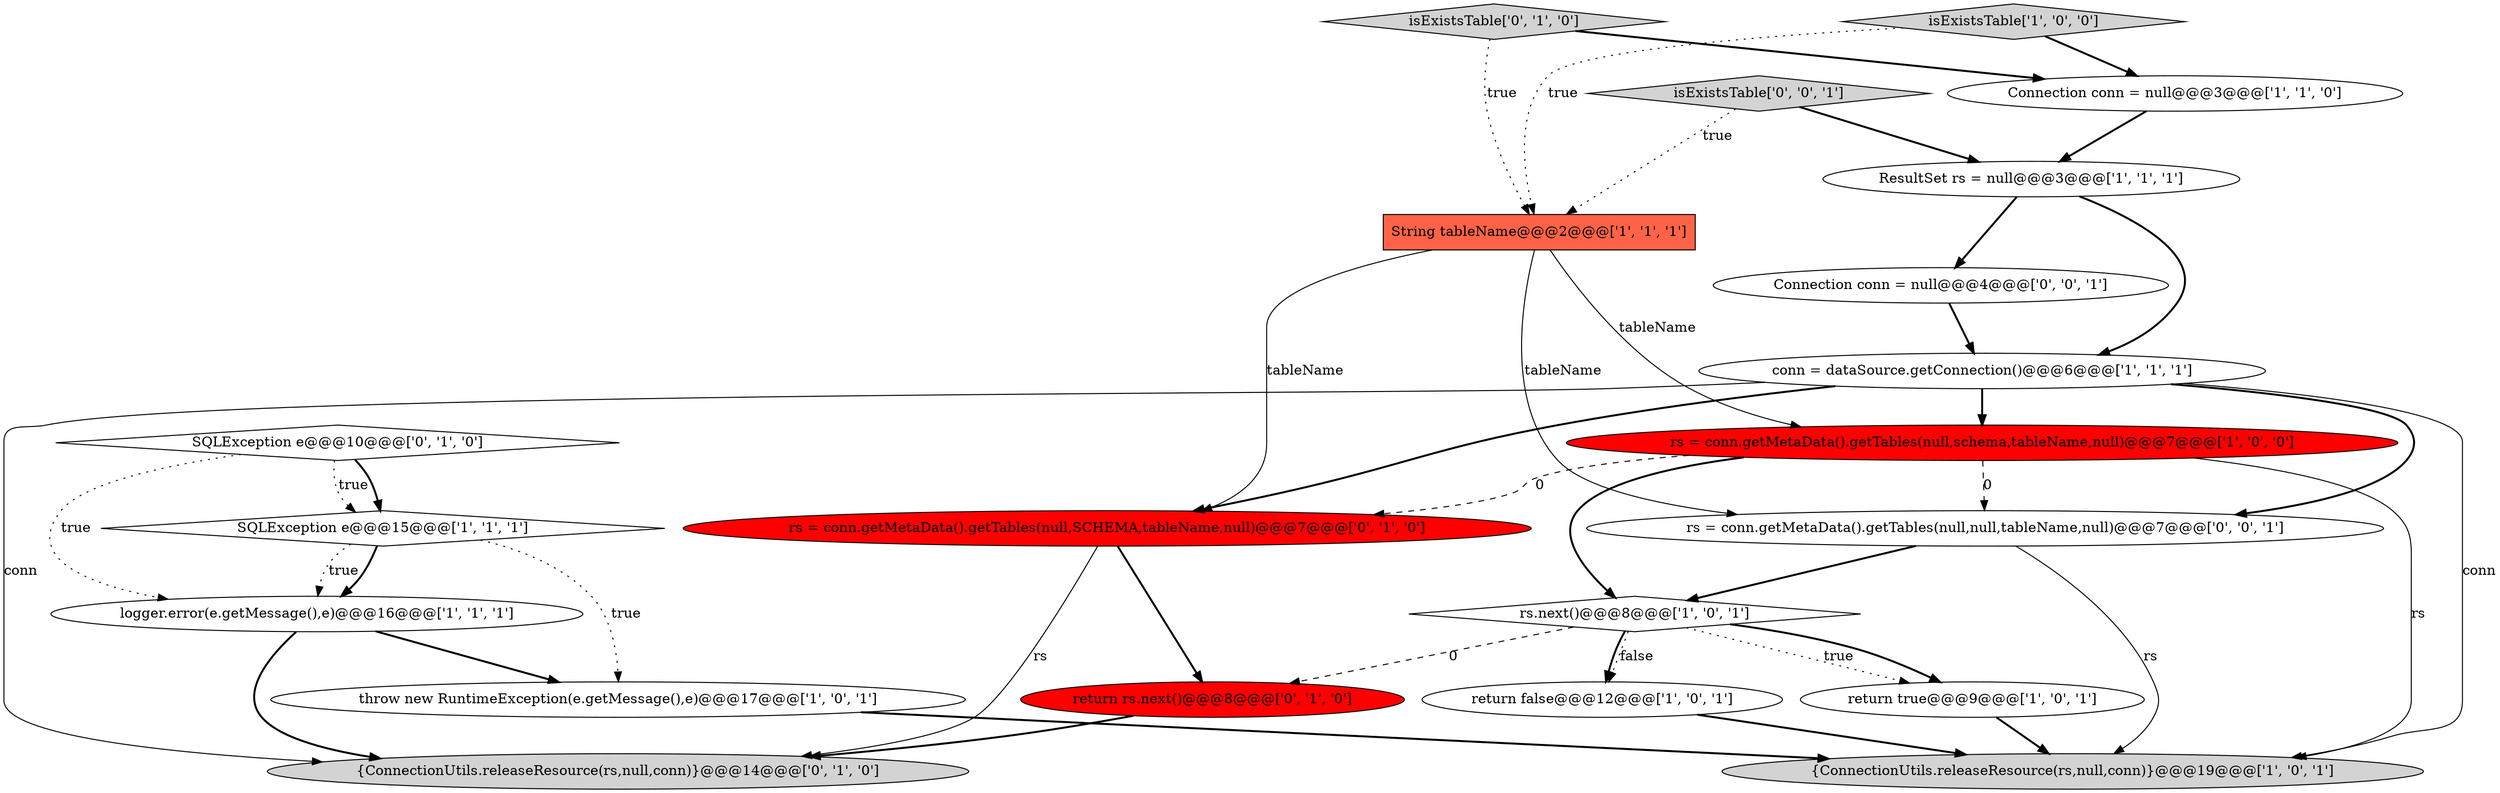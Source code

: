 digraph {
9 [style = filled, label = "conn = dataSource.getConnection()@@@6@@@['1', '1', '1']", fillcolor = white, shape = ellipse image = "AAA0AAABBB1BBB"];
18 [style = filled, label = "Connection conn = null@@@4@@@['0', '0', '1']", fillcolor = white, shape = ellipse image = "AAA0AAABBB3BBB"];
20 [style = filled, label = "rs = conn.getMetaData().getTables(null,null,tableName,null)@@@7@@@['0', '0', '1']", fillcolor = white, shape = ellipse image = "AAA0AAABBB3BBB"];
4 [style = filled, label = "SQLException e@@@15@@@['1', '1', '1']", fillcolor = white, shape = diamond image = "AAA0AAABBB1BBB"];
17 [style = filled, label = "SQLException e@@@10@@@['0', '1', '0']", fillcolor = white, shape = diamond image = "AAA0AAABBB2BBB"];
6 [style = filled, label = "return false@@@12@@@['1', '0', '1']", fillcolor = white, shape = ellipse image = "AAA0AAABBB1BBB"];
12 [style = filled, label = "isExistsTable['1', '0', '0']", fillcolor = lightgray, shape = diamond image = "AAA0AAABBB1BBB"];
5 [style = filled, label = "logger.error(e.getMessage(),e)@@@16@@@['1', '1', '1']", fillcolor = white, shape = ellipse image = "AAA0AAABBB1BBB"];
2 [style = filled, label = "ResultSet rs = null@@@3@@@['1', '1', '1']", fillcolor = white, shape = ellipse image = "AAA0AAABBB1BBB"];
11 [style = filled, label = "return true@@@9@@@['1', '0', '1']", fillcolor = white, shape = ellipse image = "AAA0AAABBB1BBB"];
15 [style = filled, label = "return rs.next()@@@8@@@['0', '1', '0']", fillcolor = red, shape = ellipse image = "AAA1AAABBB2BBB"];
16 [style = filled, label = "isExistsTable['0', '1', '0']", fillcolor = lightgray, shape = diamond image = "AAA0AAABBB2BBB"];
13 [style = filled, label = "rs = conn.getMetaData().getTables(null,SCHEMA,tableName,null)@@@7@@@['0', '1', '0']", fillcolor = red, shape = ellipse image = "AAA1AAABBB2BBB"];
19 [style = filled, label = "isExistsTable['0', '0', '1']", fillcolor = lightgray, shape = diamond image = "AAA0AAABBB3BBB"];
7 [style = filled, label = "throw new RuntimeException(e.getMessage(),e)@@@17@@@['1', '0', '1']", fillcolor = white, shape = ellipse image = "AAA0AAABBB1BBB"];
1 [style = filled, label = "Connection conn = null@@@3@@@['1', '1', '0']", fillcolor = white, shape = ellipse image = "AAA0AAABBB1BBB"];
0 [style = filled, label = "{ConnectionUtils.releaseResource(rs,null,conn)}@@@19@@@['1', '0', '1']", fillcolor = lightgray, shape = ellipse image = "AAA0AAABBB1BBB"];
3 [style = filled, label = "String tableName@@@2@@@['1', '1', '1']", fillcolor = tomato, shape = box image = "AAA0AAABBB1BBB"];
14 [style = filled, label = "{ConnectionUtils.releaseResource(rs,null,conn)}@@@14@@@['0', '1', '0']", fillcolor = lightgray, shape = ellipse image = "AAA0AAABBB2BBB"];
8 [style = filled, label = "rs.next()@@@8@@@['1', '0', '1']", fillcolor = white, shape = diamond image = "AAA0AAABBB1BBB"];
10 [style = filled, label = "rs = conn.getMetaData().getTables(null,schema,tableName,null)@@@7@@@['1', '0', '0']", fillcolor = red, shape = ellipse image = "AAA1AAABBB1BBB"];
3->20 [style = solid, label="tableName"];
4->5 [style = dotted, label="true"];
12->3 [style = dotted, label="true"];
3->13 [style = solid, label="tableName"];
8->6 [style = dotted, label="false"];
15->14 [style = bold, label=""];
17->4 [style = dotted, label="true"];
8->15 [style = dashed, label="0"];
20->0 [style = solid, label="rs"];
4->7 [style = dotted, label="true"];
2->18 [style = bold, label=""];
13->14 [style = solid, label="rs"];
8->6 [style = bold, label=""];
6->0 [style = bold, label=""];
7->0 [style = bold, label=""];
9->20 [style = bold, label=""];
2->9 [style = bold, label=""];
9->10 [style = bold, label=""];
5->14 [style = bold, label=""];
9->0 [style = solid, label="conn"];
10->0 [style = solid, label="rs"];
19->2 [style = bold, label=""];
12->1 [style = bold, label=""];
10->13 [style = dashed, label="0"];
16->3 [style = dotted, label="true"];
20->8 [style = bold, label=""];
11->0 [style = bold, label=""];
10->8 [style = bold, label=""];
16->1 [style = bold, label=""];
19->3 [style = dotted, label="true"];
18->9 [style = bold, label=""];
8->11 [style = dotted, label="true"];
5->7 [style = bold, label=""];
10->20 [style = dashed, label="0"];
1->2 [style = bold, label=""];
13->15 [style = bold, label=""];
9->14 [style = solid, label="conn"];
8->11 [style = bold, label=""];
3->10 [style = solid, label="tableName"];
4->5 [style = bold, label=""];
17->4 [style = bold, label=""];
9->13 [style = bold, label=""];
17->5 [style = dotted, label="true"];
}
